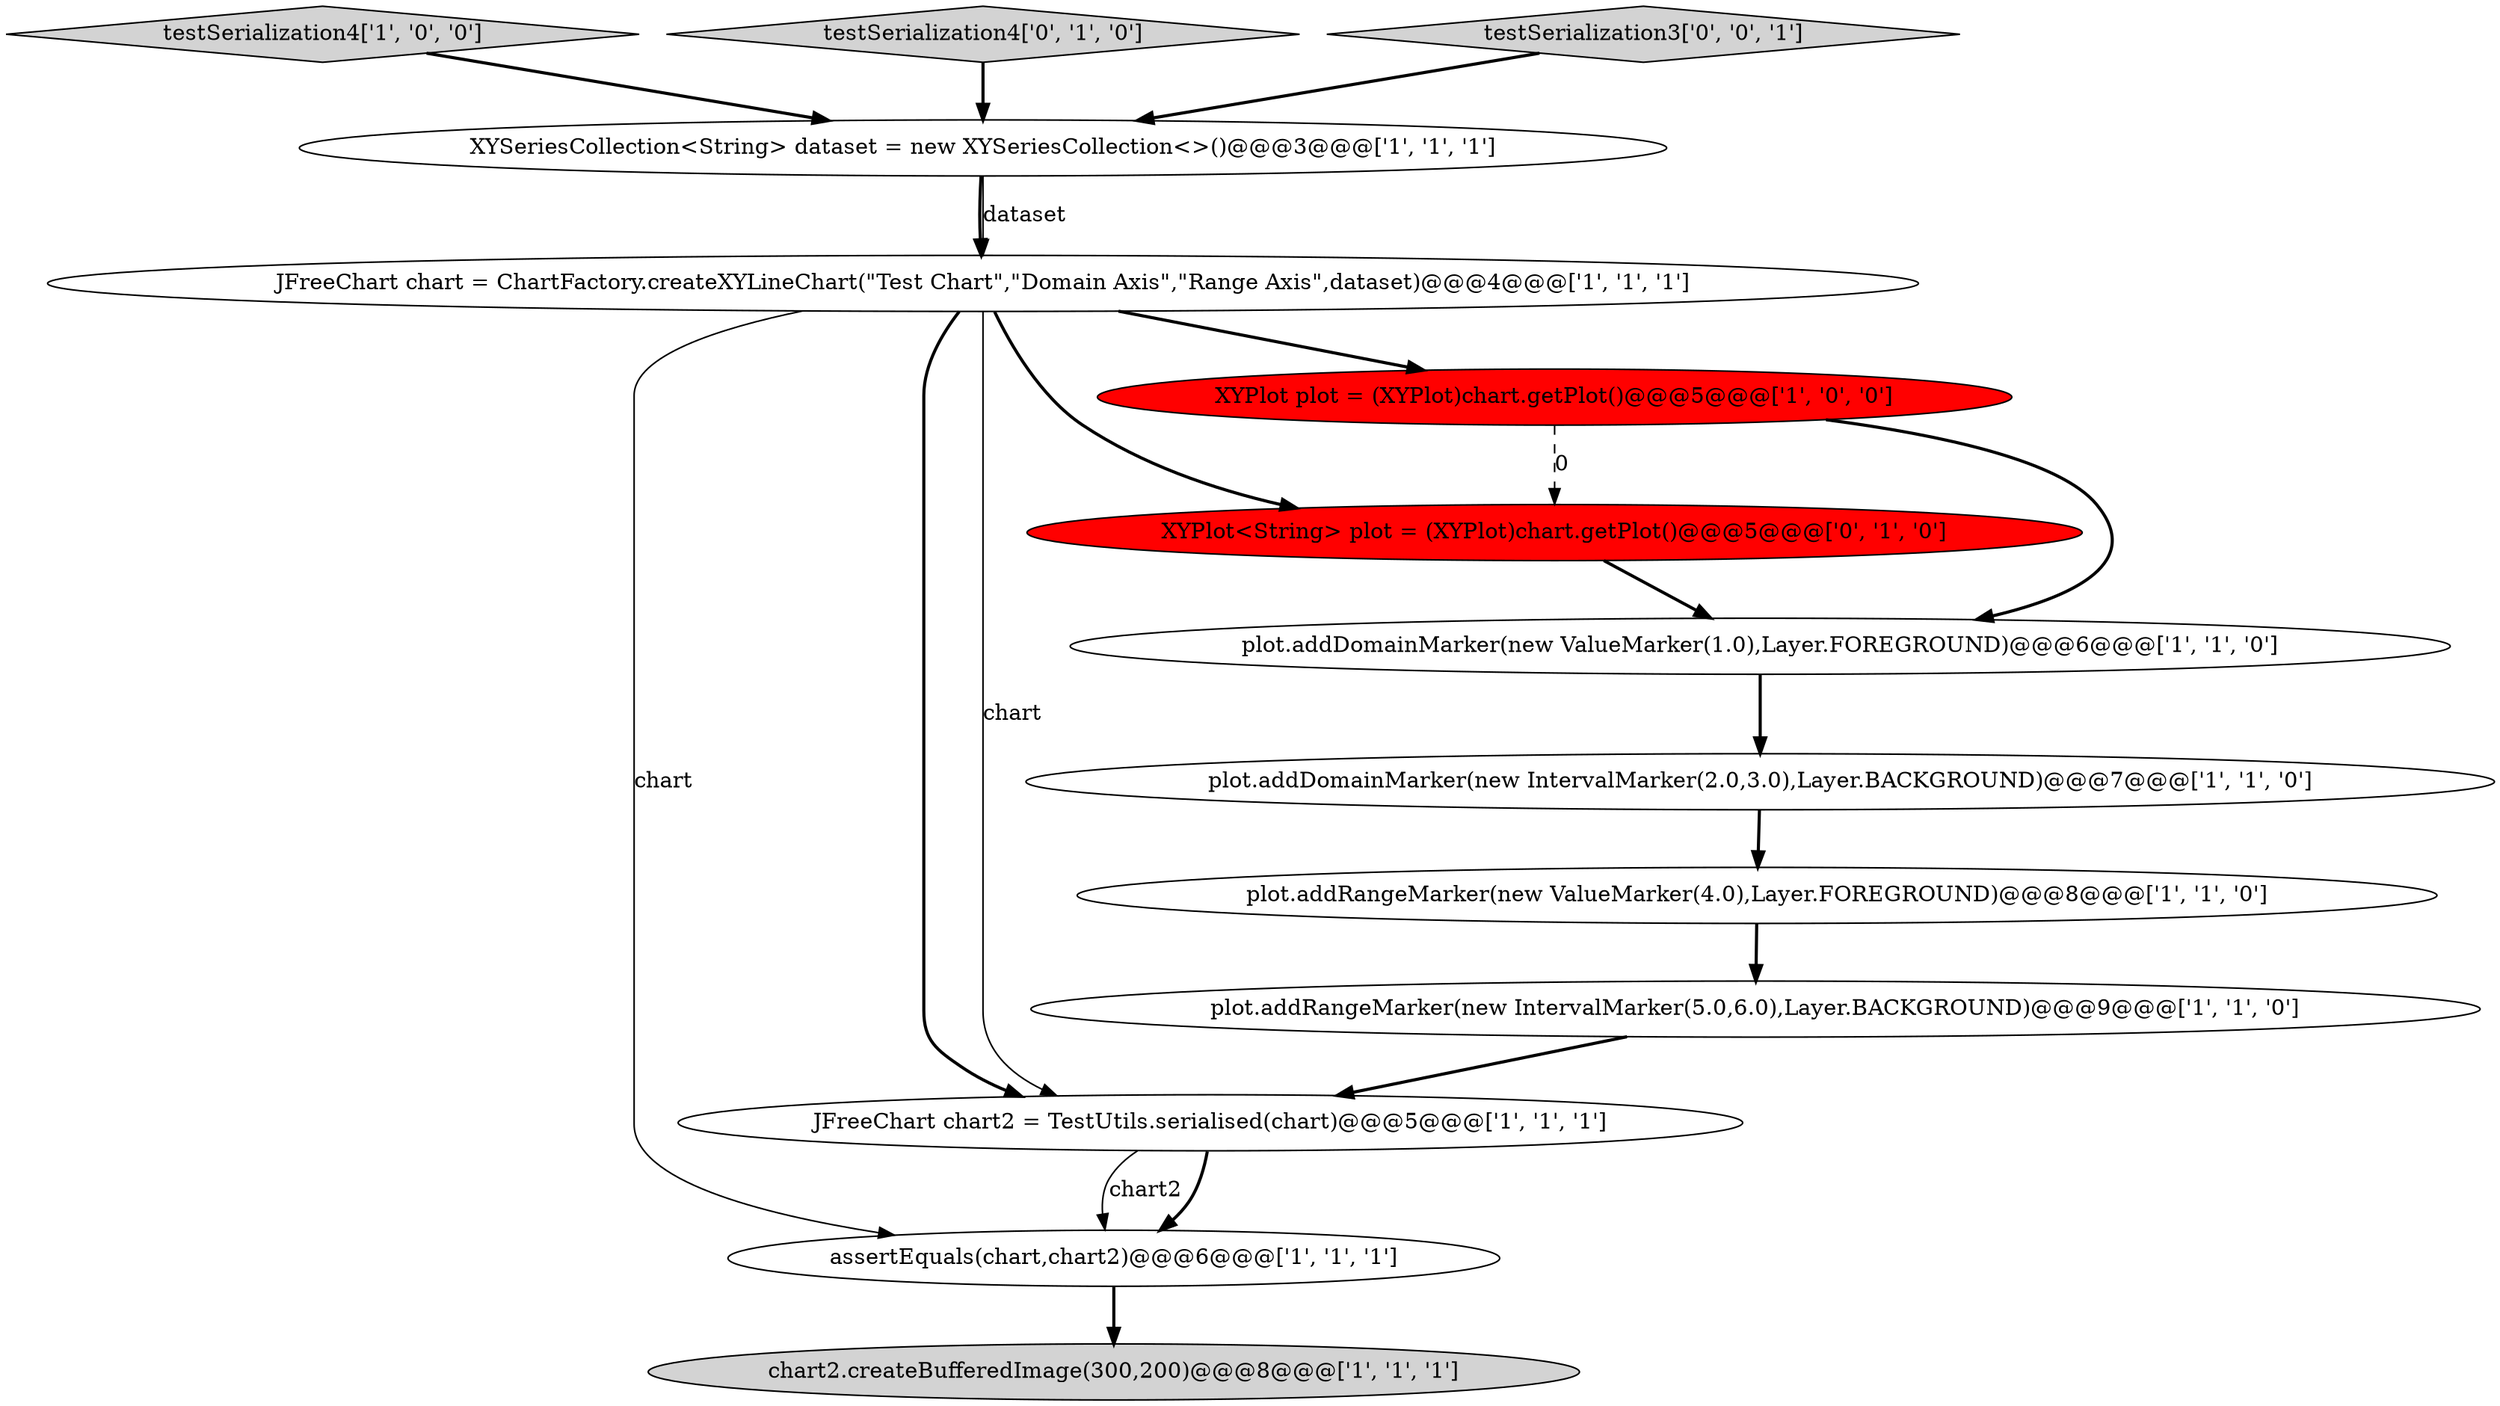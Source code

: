 digraph {
9 [style = filled, label = "JFreeChart chart = ChartFactory.createXYLineChart(\"Test Chart\",\"Domain Axis\",\"Range Axis\",dataset)@@@4@@@['1', '1', '1']", fillcolor = white, shape = ellipse image = "AAA0AAABBB1BBB"];
5 [style = filled, label = "plot.addRangeMarker(new IntervalMarker(5.0,6.0),Layer.BACKGROUND)@@@9@@@['1', '1', '0']", fillcolor = white, shape = ellipse image = "AAA0AAABBB1BBB"];
2 [style = filled, label = "chart2.createBufferedImage(300,200)@@@8@@@['1', '1', '1']", fillcolor = lightgray, shape = ellipse image = "AAA0AAABBB1BBB"];
10 [style = filled, label = "XYSeriesCollection<String> dataset = new XYSeriesCollection<>()@@@3@@@['1', '1', '1']", fillcolor = white, shape = ellipse image = "AAA0AAABBB1BBB"];
1 [style = filled, label = "testSerialization4['1', '0', '0']", fillcolor = lightgray, shape = diamond image = "AAA0AAABBB1BBB"];
4 [style = filled, label = "plot.addRangeMarker(new ValueMarker(4.0),Layer.FOREGROUND)@@@8@@@['1', '1', '0']", fillcolor = white, shape = ellipse image = "AAA0AAABBB1BBB"];
12 [style = filled, label = "testSerialization4['0', '1', '0']", fillcolor = lightgray, shape = diamond image = "AAA0AAABBB2BBB"];
0 [style = filled, label = "XYPlot plot = (XYPlot)chart.getPlot()@@@5@@@['1', '0', '0']", fillcolor = red, shape = ellipse image = "AAA1AAABBB1BBB"];
13 [style = filled, label = "testSerialization3['0', '0', '1']", fillcolor = lightgray, shape = diamond image = "AAA0AAABBB3BBB"];
11 [style = filled, label = "XYPlot<String> plot = (XYPlot)chart.getPlot()@@@5@@@['0', '1', '0']", fillcolor = red, shape = ellipse image = "AAA1AAABBB2BBB"];
7 [style = filled, label = "assertEquals(chart,chart2)@@@6@@@['1', '1', '1']", fillcolor = white, shape = ellipse image = "AAA0AAABBB1BBB"];
3 [style = filled, label = "plot.addDomainMarker(new ValueMarker(1.0),Layer.FOREGROUND)@@@6@@@['1', '1', '0']", fillcolor = white, shape = ellipse image = "AAA0AAABBB1BBB"];
6 [style = filled, label = "JFreeChart chart2 = TestUtils.serialised(chart)@@@5@@@['1', '1', '1']", fillcolor = white, shape = ellipse image = "AAA0AAABBB1BBB"];
8 [style = filled, label = "plot.addDomainMarker(new IntervalMarker(2.0,3.0),Layer.BACKGROUND)@@@7@@@['1', '1', '0']", fillcolor = white, shape = ellipse image = "AAA0AAABBB1BBB"];
0->3 [style = bold, label=""];
13->10 [style = bold, label=""];
9->7 [style = solid, label="chart"];
10->9 [style = bold, label=""];
12->10 [style = bold, label=""];
10->9 [style = solid, label="dataset"];
9->6 [style = bold, label=""];
8->4 [style = bold, label=""];
0->11 [style = dashed, label="0"];
9->0 [style = bold, label=""];
5->6 [style = bold, label=""];
6->7 [style = bold, label=""];
9->11 [style = bold, label=""];
1->10 [style = bold, label=""];
11->3 [style = bold, label=""];
4->5 [style = bold, label=""];
7->2 [style = bold, label=""];
3->8 [style = bold, label=""];
6->7 [style = solid, label="chart2"];
9->6 [style = solid, label="chart"];
}
